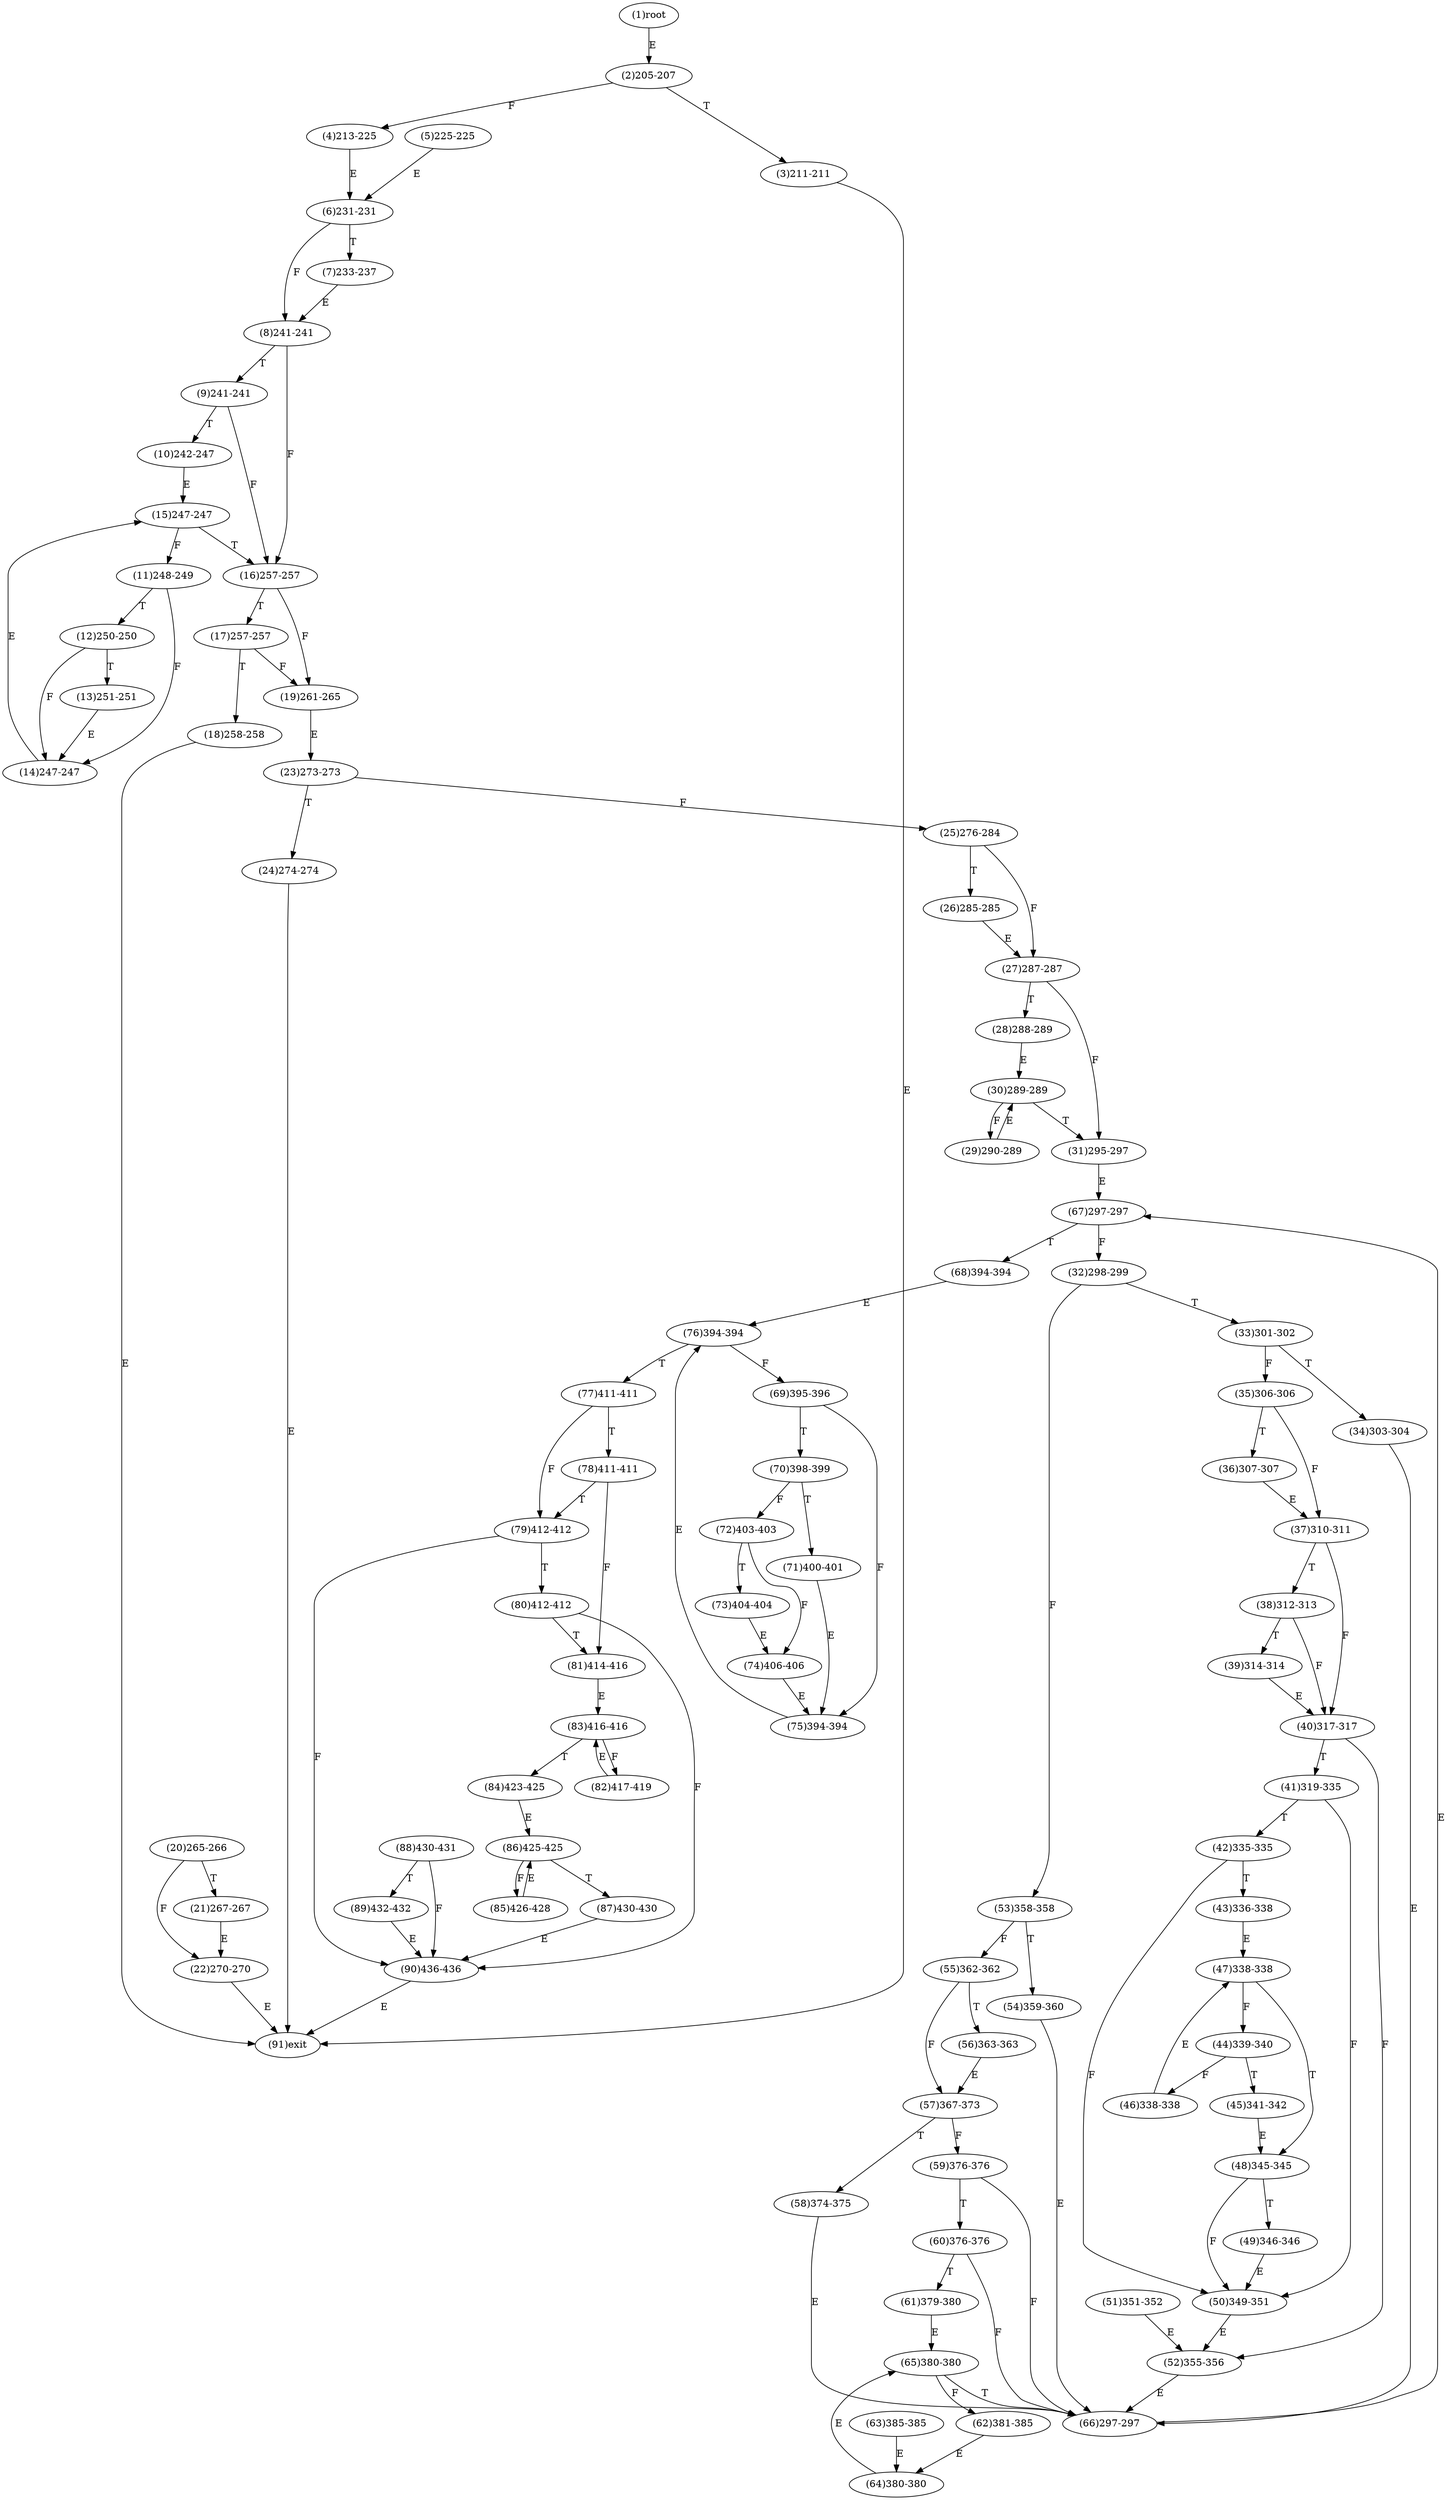 digraph "" { 
1[ label="(1)root"];
2[ label="(2)205-207"];
3[ label="(3)211-211"];
4[ label="(4)213-225"];
5[ label="(5)225-225"];
6[ label="(6)231-231"];
7[ label="(7)233-237"];
8[ label="(8)241-241"];
9[ label="(9)241-241"];
10[ label="(10)242-247"];
11[ label="(11)248-249"];
12[ label="(12)250-250"];
13[ label="(13)251-251"];
14[ label="(14)247-247"];
15[ label="(15)247-247"];
17[ label="(17)257-257"];
16[ label="(16)257-257"];
19[ label="(19)261-265"];
18[ label="(18)258-258"];
21[ label="(21)267-267"];
20[ label="(20)265-266"];
23[ label="(23)273-273"];
22[ label="(22)270-270"];
25[ label="(25)276-284"];
24[ label="(24)274-274"];
27[ label="(27)287-287"];
26[ label="(26)285-285"];
29[ label="(29)290-289"];
28[ label="(28)288-289"];
31[ label="(31)295-297"];
30[ label="(30)289-289"];
34[ label="(34)303-304"];
35[ label="(35)306-306"];
32[ label="(32)298-299"];
33[ label="(33)301-302"];
38[ label="(38)312-313"];
39[ label="(39)314-314"];
36[ label="(36)307-307"];
37[ label="(37)310-311"];
42[ label="(42)335-335"];
43[ label="(43)336-338"];
40[ label="(40)317-317"];
41[ label="(41)319-335"];
46[ label="(46)338-338"];
47[ label="(47)338-338"];
44[ label="(44)339-340"];
45[ label="(45)341-342"];
51[ label="(51)351-352"];
50[ label="(50)349-351"];
49[ label="(49)346-346"];
48[ label="(48)345-345"];
55[ label="(55)362-362"];
54[ label="(54)359-360"];
53[ label="(53)358-358"];
52[ label="(52)355-356"];
59[ label="(59)376-376"];
58[ label="(58)374-375"];
57[ label="(57)367-373"];
56[ label="(56)363-363"];
63[ label="(63)385-385"];
62[ label="(62)381-385"];
61[ label="(61)379-380"];
60[ label="(60)376-376"];
68[ label="(68)394-394"];
69[ label="(69)395-396"];
70[ label="(70)398-399"];
71[ label="(71)400-401"];
64[ label="(64)380-380"];
65[ label="(65)380-380"];
66[ label="(66)297-297"];
67[ label="(67)297-297"];
76[ label="(76)394-394"];
77[ label="(77)411-411"];
78[ label="(78)411-411"];
79[ label="(79)412-412"];
72[ label="(72)403-403"];
73[ label="(73)404-404"];
74[ label="(74)406-406"];
75[ label="(75)394-394"];
85[ label="(85)426-428"];
84[ label="(84)423-425"];
87[ label="(87)430-430"];
86[ label="(86)425-425"];
81[ label="(81)414-416"];
80[ label="(80)412-412"];
83[ label="(83)416-416"];
82[ label="(82)417-419"];
89[ label="(89)432-432"];
88[ label="(88)430-431"];
91[ label="(91)exit"];
90[ label="(90)436-436"];
1->2[ label="E"];
2->4[ label="F"];
2->3[ label="T"];
3->91[ label="E"];
4->6[ label="E"];
5->6[ label="E"];
6->8[ label="F"];
6->7[ label="T"];
7->8[ label="E"];
8->16[ label="F"];
8->9[ label="T"];
9->16[ label="F"];
9->10[ label="T"];
10->15[ label="E"];
11->14[ label="F"];
11->12[ label="T"];
12->14[ label="F"];
12->13[ label="T"];
13->14[ label="E"];
14->15[ label="E"];
15->11[ label="F"];
15->16[ label="T"];
16->19[ label="F"];
16->17[ label="T"];
17->19[ label="F"];
17->18[ label="T"];
18->91[ label="E"];
19->23[ label="E"];
20->22[ label="F"];
20->21[ label="T"];
21->22[ label="E"];
22->91[ label="E"];
23->25[ label="F"];
23->24[ label="T"];
24->91[ label="E"];
25->27[ label="F"];
25->26[ label="T"];
26->27[ label="E"];
27->31[ label="F"];
27->28[ label="T"];
28->30[ label="E"];
29->30[ label="E"];
30->29[ label="F"];
30->31[ label="T"];
31->67[ label="E"];
32->53[ label="F"];
32->33[ label="T"];
33->35[ label="F"];
33->34[ label="T"];
34->66[ label="E"];
35->37[ label="F"];
35->36[ label="T"];
36->37[ label="E"];
37->40[ label="F"];
37->38[ label="T"];
38->40[ label="F"];
38->39[ label="T"];
39->40[ label="E"];
40->52[ label="F"];
40->41[ label="T"];
41->50[ label="F"];
41->42[ label="T"];
42->50[ label="F"];
42->43[ label="T"];
43->47[ label="E"];
44->46[ label="F"];
44->45[ label="T"];
45->48[ label="E"];
46->47[ label="E"];
47->44[ label="F"];
47->48[ label="T"];
48->50[ label="F"];
48->49[ label="T"];
49->50[ label="E"];
50->52[ label="E"];
51->52[ label="E"];
52->66[ label="E"];
53->55[ label="F"];
53->54[ label="T"];
54->66[ label="E"];
55->57[ label="F"];
55->56[ label="T"];
56->57[ label="E"];
57->59[ label="F"];
57->58[ label="T"];
58->66[ label="E"];
59->66[ label="F"];
59->60[ label="T"];
60->66[ label="F"];
60->61[ label="T"];
61->65[ label="E"];
62->64[ label="E"];
63->64[ label="E"];
64->65[ label="E"];
65->62[ label="F"];
65->66[ label="T"];
66->67[ label="E"];
67->32[ label="F"];
67->68[ label="T"];
68->76[ label="E"];
69->75[ label="F"];
69->70[ label="T"];
70->72[ label="F"];
70->71[ label="T"];
71->75[ label="E"];
72->74[ label="F"];
72->73[ label="T"];
73->74[ label="E"];
74->75[ label="E"];
75->76[ label="E"];
76->69[ label="F"];
76->77[ label="T"];
77->79[ label="F"];
77->78[ label="T"];
78->81[ label="F"];
78->79[ label="T"];
79->90[ label="F"];
79->80[ label="T"];
80->90[ label="F"];
80->81[ label="T"];
81->83[ label="E"];
82->83[ label="E"];
83->82[ label="F"];
83->84[ label="T"];
84->86[ label="E"];
85->86[ label="E"];
86->85[ label="F"];
86->87[ label="T"];
87->90[ label="E"];
88->90[ label="F"];
88->89[ label="T"];
89->90[ label="E"];
90->91[ label="E"];
}